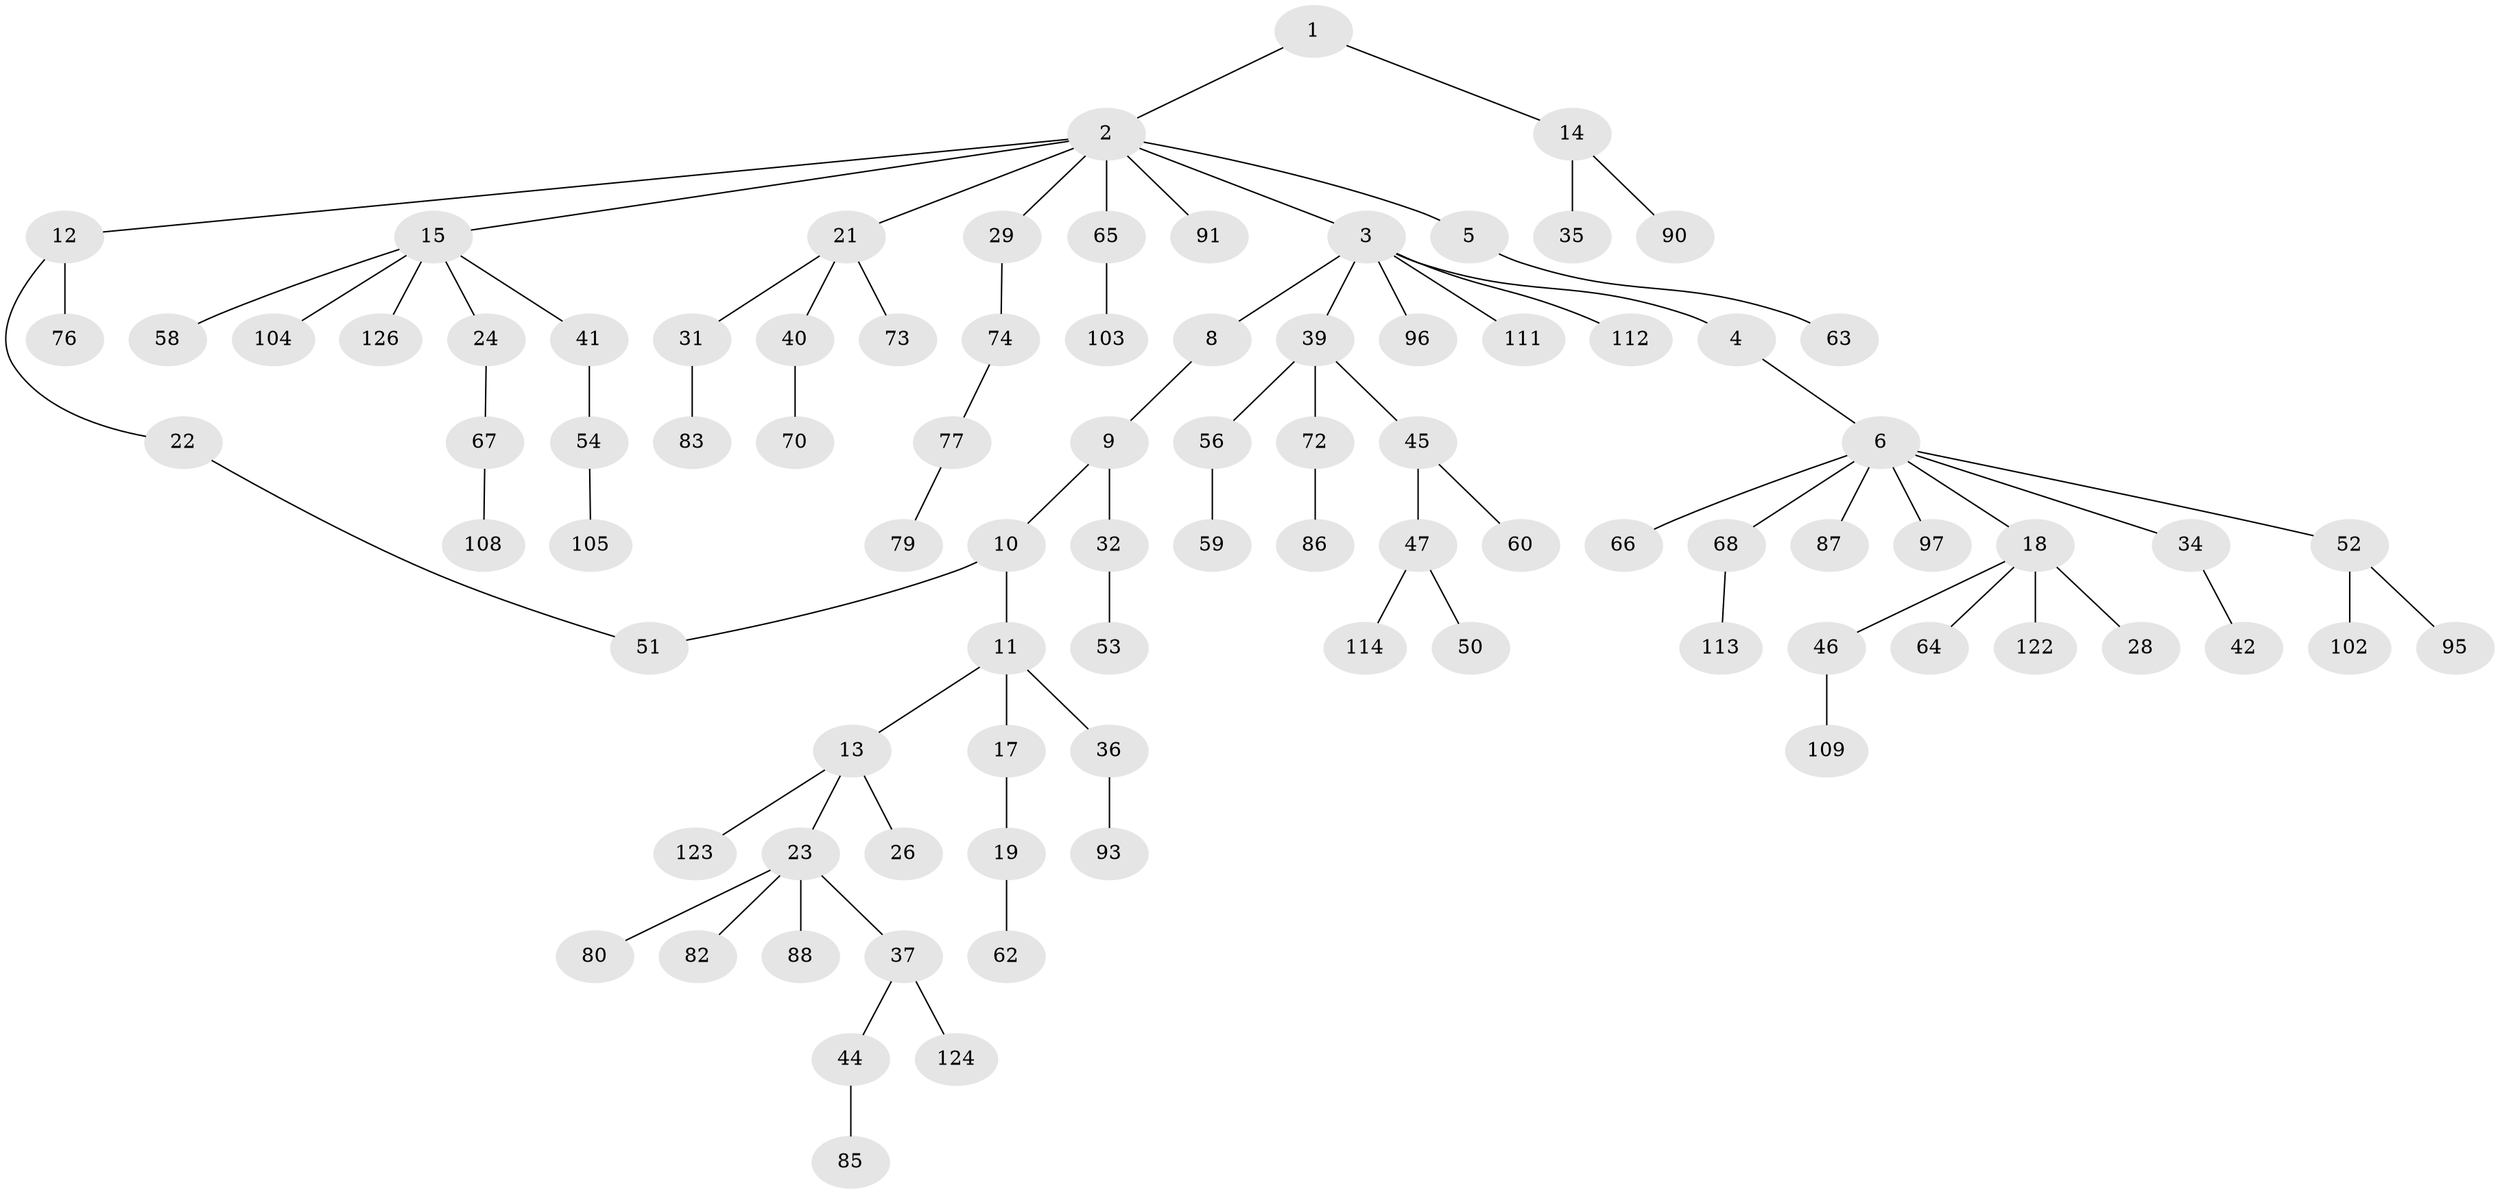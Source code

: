 // original degree distribution, {3: 0.1349206349206349, 9: 0.007936507936507936, 6: 0.007936507936507936, 2: 0.2857142857142857, 5: 0.031746031746031744, 4: 0.05555555555555555, 7: 0.007936507936507936, 1: 0.46825396825396826}
// Generated by graph-tools (version 1.1) at 2025/10/02/27/25 16:10:55]
// undirected, 88 vertices, 88 edges
graph export_dot {
graph [start="1"]
  node [color=gray90,style=filled];
  1 [super="+49"];
  2 [super="+16"];
  3 [super="+7"];
  4;
  5 [super="+33"];
  6 [super="+57"];
  8;
  9;
  10 [super="+92"];
  11;
  12 [super="+94"];
  13 [super="+20"];
  14 [super="+78"];
  15 [super="+38"];
  17;
  18 [super="+25"];
  19 [super="+43"];
  21 [super="+89"];
  22 [super="+30"];
  23 [super="+27"];
  24;
  26;
  28 [super="+81"];
  29 [super="+120"];
  31;
  32;
  34;
  35;
  36 [super="+125"];
  37;
  39 [super="+116"];
  40 [super="+84"];
  41;
  42;
  44 [super="+61"];
  45 [super="+48"];
  46;
  47 [super="+55"];
  50 [super="+117"];
  51 [super="+115"];
  52 [super="+75"];
  53;
  54;
  56;
  58 [super="+107"];
  59 [super="+69"];
  60 [super="+121"];
  62;
  63;
  64;
  65 [super="+71"];
  66;
  67 [super="+99"];
  68 [super="+110"];
  70;
  72;
  73;
  74 [super="+101"];
  76;
  77;
  79;
  80 [super="+100"];
  82;
  83;
  85;
  86 [super="+119"];
  87;
  88;
  90;
  91;
  93 [super="+98"];
  95 [super="+106"];
  96;
  97;
  102 [super="+118"];
  103;
  104;
  105;
  108;
  109;
  111;
  112;
  113;
  114;
  122;
  123;
  124;
  126;
  1 -- 2;
  1 -- 14;
  2 -- 3;
  2 -- 5;
  2 -- 12;
  2 -- 15;
  2 -- 21;
  2 -- 29;
  2 -- 91;
  2 -- 65;
  3 -- 4;
  3 -- 39;
  3 -- 111;
  3 -- 112;
  3 -- 8;
  3 -- 96;
  4 -- 6;
  5 -- 63;
  6 -- 18;
  6 -- 34;
  6 -- 52;
  6 -- 97;
  6 -- 66;
  6 -- 68;
  6 -- 87;
  8 -- 9;
  9 -- 10;
  9 -- 32;
  10 -- 11;
  10 -- 51;
  11 -- 13;
  11 -- 17;
  11 -- 36;
  12 -- 22;
  12 -- 76;
  13 -- 23;
  13 -- 123;
  13 -- 26;
  14 -- 35;
  14 -- 90;
  15 -- 24;
  15 -- 41;
  15 -- 58;
  15 -- 104;
  15 -- 126;
  17 -- 19;
  18 -- 28;
  18 -- 64;
  18 -- 46;
  18 -- 122;
  19 -- 62;
  21 -- 31;
  21 -- 40;
  21 -- 73;
  22 -- 51;
  23 -- 82;
  23 -- 80;
  23 -- 88;
  23 -- 37;
  24 -- 67;
  29 -- 74;
  31 -- 83;
  32 -- 53;
  34 -- 42;
  36 -- 93;
  37 -- 44;
  37 -- 124;
  39 -- 45;
  39 -- 56;
  39 -- 72;
  40 -- 70;
  41 -- 54;
  44 -- 85;
  45 -- 47;
  45 -- 60;
  46 -- 109;
  47 -- 50;
  47 -- 114;
  52 -- 95;
  52 -- 102;
  54 -- 105;
  56 -- 59;
  65 -- 103;
  67 -- 108;
  68 -- 113;
  72 -- 86;
  74 -- 77;
  77 -- 79;
}
